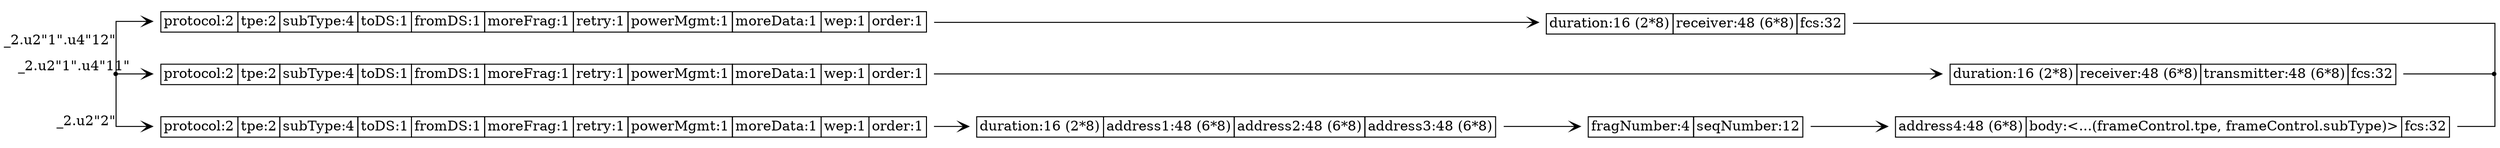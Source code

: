 digraph G {
  rankdir = LR;
  graph [splines=ortho];
  node [shape=plaintext];
  edge [arrowhead=vee];

  n0 [shape=point];
  n1 [shape=point];
  n2 [label=<
    <TABLE BORDER="0" CELLBORDER="1" CELLSPACING="0" TOOLTIP="data" HREF="#">
      <TR><TD>address4:48 (6*8)</TD><TD>body:&lt;...(frameControl.tpe, frameControl.subType)&gt;</TD><TD>fcs:32</TD></TR>
    </TABLE>
  >];
  n3 [label=<
    <TABLE BORDER="0" CELLBORDER="1" CELLSPACING="0" TOOLTIP="cts" HREF="#">
      <TR><TD>duration:16 (2*8)</TD><TD>receiver:48 (6*8)</TD><TD>fcs:32</TD></TR>
    </TABLE>
  >];
  n4 [label=<
    <TABLE BORDER="0" CELLBORDER="1" CELLSPACING="0" TOOLTIP="rts" HREF="#">
      <TR><TD>duration:16 (2*8)</TD><TD>receiver:48 (6*8)</TD><TD>transmitter:48 (6*8)</TD><TD>fcs:32</TD></TR>
    </TABLE>
  >];
  n5 [label=<
    <TABLE BORDER="0" CELLBORDER="1" CELLSPACING="0" TOOLTIP="cts.frameControl" HREF="#">
      <TR><TD>protocol:2</TD><TD>tpe:2</TD><TD>subType:4</TD><TD>toDS:1</TD><TD>fromDS:1</TD><TD>moreFrag:1</TD><TD>retry:1</TD><TD>powerMgmt:1</TD><TD>moreData:1</TD><TD>wep:1</TD><TD>order:1</TD></TR>
    </TABLE>
  >];
  n6 [label=<
    <TABLE BORDER="0" CELLBORDER="1" CELLSPACING="0" TOOLTIP="rts.frameControl" HREF="#">
      <TR><TD>protocol:2</TD><TD>tpe:2</TD><TD>subType:4</TD><TD>toDS:1</TD><TD>fromDS:1</TD><TD>moreFrag:1</TD><TD>retry:1</TD><TD>powerMgmt:1</TD><TD>moreData:1</TD><TD>wep:1</TD><TD>order:1</TD></TR>
    </TABLE>
  >];
  n7 [label=<
    <TABLE BORDER="0" CELLBORDER="1" CELLSPACING="0" TOOLTIP="data.frameControl" HREF="#">
      <TR><TD>protocol:2</TD><TD>tpe:2</TD><TD>subType:4</TD><TD>toDS:1</TD><TD>fromDS:1</TD><TD>moreFrag:1</TD><TD>retry:1</TD><TD>powerMgmt:1</TD><TD>moreData:1</TD><TD>wep:1</TD><TD>order:1</TD></TR>
    </TABLE>
  >];
  n8 [label=<
    <TABLE BORDER="0" CELLBORDER="1" CELLSPACING="0" TOOLTIP="data" HREF="#">
      <TR><TD>duration:16 (2*8)</TD><TD>address1:48 (6*8)</TD><TD>address2:48 (6*8)</TD><TD>address3:48 (6*8)</TD></TR>
    </TABLE>
  >];
  n9 [label=<
    <TABLE BORDER="0" CELLBORDER="1" CELLSPACING="0" TOOLTIP="data.seqControl" HREF="#">
      <TR><TD>fragNumber:4</TD><TD>seqNumber:12</TD></TR>
    </TABLE>
  >];

  n4 -> n1 [arrowhead=none];
  n2 -> n1 [arrowhead=none];
  n3 -> n1 [arrowhead=none];
  n0 -> n5 [xlabel="_2.u2\"1\".u4\"12\""];
  n5 -> n3;
  n0 -> n6 [xlabel="_2.u2\"1\".u4\"11\""];
  n6 -> n4;
  n0 -> n7 [xlabel="_2.u2\"2\""];
  n7 -> n8;
  n8 -> n9;
  n9 -> n2;
}